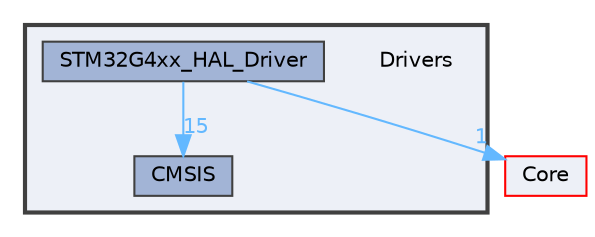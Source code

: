 digraph "Drivers"
{
 // LATEX_PDF_SIZE
  bgcolor="transparent";
  edge [fontname=Helvetica,fontsize=10,labelfontname=Helvetica,labelfontsize=10];
  node [fontname=Helvetica,fontsize=10,shape=box,height=0.2,width=0.4];
  compound=true
  subgraph clusterdir_60925fc218da8ca7908795bf5f624060 {
    graph [ bgcolor="#edf0f7", pencolor="grey25", label="", fontname=Helvetica,fontsize=10 style="filled,bold", URL="dir_60925fc218da8ca7908795bf5f624060.html",tooltip=""]
    dir_60925fc218da8ca7908795bf5f624060 [shape=plaintext, label="Drivers"];
  dir_bd09ff09a9c7d83a4c030dbdaee94d76 [label="CMSIS", fillcolor="#a2b4d6", color="grey25", style="filled", URL="dir_bd09ff09a9c7d83a4c030dbdaee94d76.html",tooltip=""];
  dir_a86d4ce481749dafe8c531dc11abd870 [label="STM32G4xx_HAL_Driver", fillcolor="#a2b4d6", color="grey25", style="filled", URL="dir_a86d4ce481749dafe8c531dc11abd870.html",tooltip=""];
  }
  dir_c6310732a22f63c0c2fc5595561e68f1 [label="Core", fillcolor="#edf0f7", color="red", style="filled", URL="dir_c6310732a22f63c0c2fc5595561e68f1.html",tooltip=""];
  dir_a86d4ce481749dafe8c531dc11abd870->dir_bd09ff09a9c7d83a4c030dbdaee94d76 [headlabel="15", labeldistance=1.5 headhref="dir_000013_000000.html" color="steelblue1" fontcolor="steelblue1"];
  dir_a86d4ce481749dafe8c531dc11abd870->dir_c6310732a22f63c0c2fc5595561e68f1 [headlabel="1", labeldistance=1.5 headhref="dir_000013_000001.html" color="steelblue1" fontcolor="steelblue1"];
}

